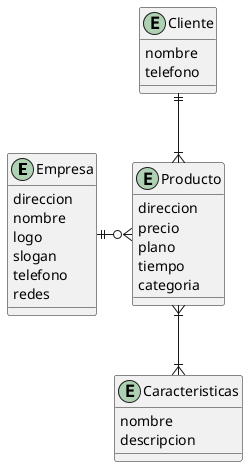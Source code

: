 @startuml MetalK_MER
    top to bottom direction
    skinparam linestyle orto

    entity emp as "Empresa"{
        direccion
        nombre
        logo
        slogan
        telefono
        redes
    }

    entity pro as "Producto"{
        direccion
        precio
        plano
        tiempo
        categoria
    }
    
    entity car as "Caracteristicas"{
        nombre
        descripcion
    }

    entity cli as "Cliente"{
        nombre
        telefono
    }

    emp ||-right-o{ pro
    pro }|--|{ car
    cli ||--|{ pro

@enduml